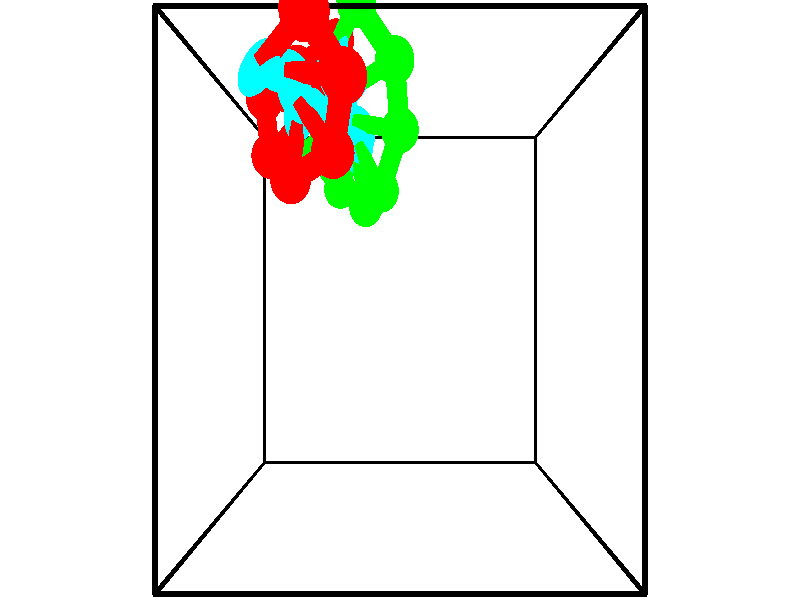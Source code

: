 // switches for output
#declare DRAW_BASES = 1; // possible values are 0, 1; only relevant for DNA ribbons
#declare DRAW_BASES_TYPE = 3; // possible values are 1, 2, 3; only relevant for DNA ribbons
#declare DRAW_FOG = 0; // set to 1 to enable fog

#include "colors.inc"

#include "transforms.inc"
background { rgb <1, 1, 1>}

#default {
   normal{
       ripples 0.25
       frequency 0.20
       turbulence 0.2
       lambda 5
   }
	finish {
		phong 0.1
		phong_size 40.
	}
}

// original window dimensions: 1024x640


// camera settings

camera {
	sky <-0, 1, 0>
	up <-0, 1, 0>
	right 1.6 * <1, 0, 0>
	location <2.5, 2.5, 11.1562>
	look_at <2.5, 2.5, 2.5>
	direction <0, 0, -8.6562>
	angle 67.0682
}


# declare cpy_camera_pos = <2.5, 2.5, 11.1562>;
# if (DRAW_FOG = 1)
fog {
	fog_type 2
	up vnormalize(cpy_camera_pos)
	color rgbt<1,1,1,0.3>
	distance 1e-5
	fog_alt 3e-3
	fog_offset 4
}
# end


// LIGHTS

# declare lum = 6;
global_settings {
	ambient_light rgb lum * <0.05, 0.05, 0.05>
	max_trace_level 15
}# declare cpy_direct_light_amount = 0.25;
light_source
{	1000 * <-1, -1, 1>,
	rgb lum * cpy_direct_light_amount
	parallel
}

light_source
{	1000 * <1, 1, -1>,
	rgb lum * cpy_direct_light_amount
	parallel
}

// strand 0

// nucleotide -1

// particle -1
sphere {
	<1.555450, 4.880008, 5.209325> 0.250000
	pigment { color rgbt <1,0,0,0> }
	no_shadow
}
cylinder {
	<1.260765, 4.661392, 5.050051>,  <1.083954, 4.530223, 4.954487>, 0.100000
	pigment { color rgbt <1,0,0,0> }
	no_shadow
}
cylinder {
	<1.260765, 4.661392, 5.050051>,  <1.555450, 4.880008, 5.209325>, 0.100000
	pigment { color rgbt <1,0,0,0> }
	no_shadow
}

// particle -1
sphere {
	<1.260765, 4.661392, 5.050051> 0.100000
	pigment { color rgbt <1,0,0,0> }
	no_shadow
}
sphere {
	0, 1
	scale<0.080000,0.200000,0.300000>
	matrix <0.465711, 0.016849, -0.884776,
		0.490274, -0.837264, 0.242116,
		-0.736712, -0.546539, -0.398184,
		1.039751, 4.497431, 4.930596>
	pigment { color rgbt <0,1,1,0> }
	no_shadow
}
cylinder {
	<1.899541, 4.490276, 4.718056>,  <1.555450, 4.880008, 5.209325>, 0.130000
	pigment { color rgbt <1,0,0,0> }
	no_shadow
}

// nucleotide -1

// particle -1
sphere {
	<1.899541, 4.490276, 4.718056> 0.250000
	pigment { color rgbt <1,0,0,0> }
	no_shadow
}
cylinder {
	<1.511269, 4.543205, 4.637785>,  <1.278305, 4.574963, 4.589623>, 0.100000
	pigment { color rgbt <1,0,0,0> }
	no_shadow
}
cylinder {
	<1.511269, 4.543205, 4.637785>,  <1.899541, 4.490276, 4.718056>, 0.100000
	pigment { color rgbt <1,0,0,0> }
	no_shadow
}

// particle -1
sphere {
	<1.511269, 4.543205, 4.637785> 0.100000
	pigment { color rgbt <1,0,0,0> }
	no_shadow
}
sphere {
	0, 1
	scale<0.080000,0.200000,0.300000>
	matrix <0.214017, 0.095665, -0.972134,
		-0.109440, -0.986579, -0.121180,
		-0.970680, 0.132324, -0.200675,
		1.220065, 4.582902, 4.577583>
	pigment { color rgbt <0,1,1,0> }
	no_shadow
}
cylinder {
	<1.723012, 3.919777, 4.173225>,  <1.899541, 4.490276, 4.718056>, 0.130000
	pigment { color rgbt <1,0,0,0> }
	no_shadow
}

// nucleotide -1

// particle -1
sphere {
	<1.723012, 3.919777, 4.173225> 0.250000
	pigment { color rgbt <1,0,0,0> }
	no_shadow
}
cylinder {
	<1.479385, 4.235863, 4.146097>,  <1.333209, 4.425514, 4.129820>, 0.100000
	pigment { color rgbt <1,0,0,0> }
	no_shadow
}
cylinder {
	<1.479385, 4.235863, 4.146097>,  <1.723012, 3.919777, 4.173225>, 0.100000
	pigment { color rgbt <1,0,0,0> }
	no_shadow
}

// particle -1
sphere {
	<1.479385, 4.235863, 4.146097> 0.100000
	pigment { color rgbt <1,0,0,0> }
	no_shadow
}
sphere {
	0, 1
	scale<0.080000,0.200000,0.300000>
	matrix <0.245834, 0.106794, -0.963411,
		-0.754057, -0.603455, -0.259306,
		-0.609067, 0.790213, -0.067821,
		1.296665, 4.472927, 4.125751>
	pigment { color rgbt <0,1,1,0> }
	no_shadow
}
cylinder {
	<1.136860, 3.746742, 3.635551>,  <1.723012, 3.919777, 4.173225>, 0.130000
	pigment { color rgbt <1,0,0,0> }
	no_shadow
}

// nucleotide -1

// particle -1
sphere {
	<1.136860, 3.746742, 3.635551> 0.250000
	pigment { color rgbt <1,0,0,0> }
	no_shadow
}
cylinder {
	<1.207794, 4.139809, 3.657172>,  <1.250354, 4.375648, 3.670144>, 0.100000
	pigment { color rgbt <1,0,0,0> }
	no_shadow
}
cylinder {
	<1.207794, 4.139809, 3.657172>,  <1.136860, 3.746742, 3.635551>, 0.100000
	pigment { color rgbt <1,0,0,0> }
	no_shadow
}

// particle -1
sphere {
	<1.207794, 4.139809, 3.657172> 0.100000
	pigment { color rgbt <1,0,0,0> }
	no_shadow
}
sphere {
	0, 1
	scale<0.080000,0.200000,0.300000>
	matrix <0.054629, 0.045009, -0.997492,
		-0.982633, 0.179842, -0.045701,
		0.177334, 0.982665, 0.054052,
		1.260994, 4.434608, 3.673387>
	pigment { color rgbt <0,1,1,0> }
	no_shadow
}
cylinder {
	<0.759614, 4.109056, 3.041313>,  <1.136860, 3.746742, 3.635551>, 0.130000
	pigment { color rgbt <1,0,0,0> }
	no_shadow
}

// nucleotide -1

// particle -1
sphere {
	<0.759614, 4.109056, 3.041313> 0.250000
	pigment { color rgbt <1,0,0,0> }
	no_shadow
}
cylinder {
	<1.043633, 4.363220, 3.162698>,  <1.214044, 4.515718, 3.235528>, 0.100000
	pigment { color rgbt <1,0,0,0> }
	no_shadow
}
cylinder {
	<1.043633, 4.363220, 3.162698>,  <0.759614, 4.109056, 3.041313>, 0.100000
	pigment { color rgbt <1,0,0,0> }
	no_shadow
}

// particle -1
sphere {
	<1.043633, 4.363220, 3.162698> 0.100000
	pigment { color rgbt <1,0,0,0> }
	no_shadow
}
sphere {
	0, 1
	scale<0.080000,0.200000,0.300000>
	matrix <0.165131, 0.268685, -0.948968,
		-0.684518, 0.723923, 0.085853,
		0.710047, 0.635409, 0.303462,
		1.256647, 4.553843, 3.253736>
	pigment { color rgbt <0,1,1,0> }
	no_shadow
}
cylinder {
	<0.619429, 4.820958, 2.784362>,  <0.759614, 4.109056, 3.041313>, 0.130000
	pigment { color rgbt <1,0,0,0> }
	no_shadow
}

// nucleotide -1

// particle -1
sphere {
	<0.619429, 4.820958, 2.784362> 0.250000
	pigment { color rgbt <1,0,0,0> }
	no_shadow
}
cylinder {
	<1.004654, 4.740250, 2.855694>,  <1.235789, 4.691824, 2.898493>, 0.100000
	pigment { color rgbt <1,0,0,0> }
	no_shadow
}
cylinder {
	<1.004654, 4.740250, 2.855694>,  <0.619429, 4.820958, 2.784362>, 0.100000
	pigment { color rgbt <1,0,0,0> }
	no_shadow
}

// particle -1
sphere {
	<1.004654, 4.740250, 2.855694> 0.100000
	pigment { color rgbt <1,0,0,0> }
	no_shadow
}
sphere {
	0, 1
	scale<0.080000,0.200000,0.300000>
	matrix <0.221364, 0.216115, -0.950943,
		0.153334, 0.955292, 0.252797,
		0.963061, -0.201772, 0.178329,
		1.293572, 4.679718, 2.909192>
	pigment { color rgbt <0,1,1,0> }
	no_shadow
}
cylinder {
	<1.020112, 5.314789, 2.424475>,  <0.619429, 4.820958, 2.784362>, 0.130000
	pigment { color rgbt <1,0,0,0> }
	no_shadow
}

// nucleotide -1

// particle -1
sphere {
	<1.020112, 5.314789, 2.424475> 0.250000
	pigment { color rgbt <1,0,0,0> }
	no_shadow
}
cylinder {
	<1.287384, 5.032539, 2.518821>,  <1.447747, 4.863190, 2.575429>, 0.100000
	pigment { color rgbt <1,0,0,0> }
	no_shadow
}
cylinder {
	<1.287384, 5.032539, 2.518821>,  <1.020112, 5.314789, 2.424475>, 0.100000
	pigment { color rgbt <1,0,0,0> }
	no_shadow
}

// particle -1
sphere {
	<1.287384, 5.032539, 2.518821> 0.100000
	pigment { color rgbt <1,0,0,0> }
	no_shadow
}
sphere {
	0, 1
	scale<0.080000,0.200000,0.300000>
	matrix <0.470292, 0.154925, -0.868806,
		0.576509, 0.691444, 0.435366,
		0.668179, -0.705623, 0.235865,
		1.487838, 4.820852, 2.589581>
	pigment { color rgbt <0,1,1,0> }
	no_shadow
}
cylinder {
	<1.584512, 5.623209, 2.433279>,  <1.020112, 5.314789, 2.424475>, 0.130000
	pigment { color rgbt <1,0,0,0> }
	no_shadow
}

// nucleotide -1

// particle -1
sphere {
	<1.584512, 5.623209, 2.433279> 0.250000
	pigment { color rgbt <1,0,0,0> }
	no_shadow
}
cylinder {
	<1.649620, 5.237198, 2.351080>,  <1.688685, 5.005591, 2.301760>, 0.100000
	pigment { color rgbt <1,0,0,0> }
	no_shadow
}
cylinder {
	<1.649620, 5.237198, 2.351080>,  <1.584512, 5.623209, 2.433279>, 0.100000
	pigment { color rgbt <1,0,0,0> }
	no_shadow
}

// particle -1
sphere {
	<1.649620, 5.237198, 2.351080> 0.100000
	pigment { color rgbt <1,0,0,0> }
	no_shadow
}
sphere {
	0, 1
	scale<0.080000,0.200000,0.300000>
	matrix <0.509752, 0.260577, -0.819910,
		0.844783, 0.028704, 0.534339,
		0.162771, -0.965026, -0.205499,
		1.698451, 4.947690, 2.289430>
	pigment { color rgbt <0,1,1,0> }
	no_shadow
}
// strand 1

// nucleotide -1

// particle -1
sphere {
	<1.209621, 5.152962, 1.218199> 0.250000
	pigment { color rgbt <0,1,0,0> }
	no_shadow
}
cylinder {
	<1.502602, 4.897232, 1.124578>,  <1.678390, 4.743794, 1.068406>, 0.100000
	pigment { color rgbt <0,1,0,0> }
	no_shadow
}
cylinder {
	<1.502602, 4.897232, 1.124578>,  <1.209621, 5.152962, 1.218199>, 0.100000
	pigment { color rgbt <0,1,0,0> }
	no_shadow
}

// particle -1
sphere {
	<1.502602, 4.897232, 1.124578> 0.100000
	pigment { color rgbt <0,1,0,0> }
	no_shadow
}
sphere {
	0, 1
	scale<0.080000,0.200000,0.300000>
	matrix <0.237869, -0.081803, 0.967847,
		-0.637915, -0.764573, 0.092159,
		0.732450, -0.639325, -0.234051,
		1.722337, 4.705435, 1.054363>
	pigment { color rgbt <0,1,1,0> }
	no_shadow
}
cylinder {
	<1.139044, 4.442151, 1.464839>,  <1.209621, 5.152962, 1.218199>, 0.130000
	pigment { color rgbt <0,1,0,0> }
	no_shadow
}

// nucleotide -1

// particle -1
sphere {
	<1.139044, 4.442151, 1.464839> 0.250000
	pigment { color rgbt <0,1,0,0> }
	no_shadow
}
cylinder {
	<1.518982, 4.559975, 1.422835>,  <1.746945, 4.630669, 1.397633>, 0.100000
	pigment { color rgbt <0,1,0,0> }
	no_shadow
}
cylinder {
	<1.518982, 4.559975, 1.422835>,  <1.139044, 4.442151, 1.464839>, 0.100000
	pigment { color rgbt <0,1,0,0> }
	no_shadow
}

// particle -1
sphere {
	<1.518982, 4.559975, 1.422835> 0.100000
	pigment { color rgbt <0,1,0,0> }
	no_shadow
}
sphere {
	0, 1
	scale<0.080000,0.200000,0.300000>
	matrix <0.137629, -0.092233, 0.986180,
		0.280805, -0.951171, -0.128147,
		0.949846, 0.294561, -0.105009,
		1.803936, 4.648343, 1.391333>
	pigment { color rgbt <0,1,1,0> }
	no_shadow
}
cylinder {
	<1.558809, 3.947554, 1.670202>,  <1.139044, 4.442151, 1.464839>, 0.130000
	pigment { color rgbt <0,1,0,0> }
	no_shadow
}

// nucleotide -1

// particle -1
sphere {
	<1.558809, 3.947554, 1.670202> 0.250000
	pigment { color rgbt <0,1,0,0> }
	no_shadow
}
cylinder {
	<1.751610, 4.293098, 1.728739>,  <1.867290, 4.500425, 1.763861>, 0.100000
	pigment { color rgbt <0,1,0,0> }
	no_shadow
}
cylinder {
	<1.751610, 4.293098, 1.728739>,  <1.558809, 3.947554, 1.670202>, 0.100000
	pigment { color rgbt <0,1,0,0> }
	no_shadow
}

// particle -1
sphere {
	<1.751610, 4.293098, 1.728739> 0.100000
	pigment { color rgbt <0,1,0,0> }
	no_shadow
}
sphere {
	0, 1
	scale<0.080000,0.200000,0.300000>
	matrix <0.256850, -0.299002, 0.919035,
		0.837676, -0.405389, -0.366003,
		0.482002, 0.863862, 0.146343,
		1.896210, 4.552257, 1.772642>
	pigment { color rgbt <0,1,1,0> }
	no_shadow
}
cylinder {
	<1.986022, 3.664630, 2.088551>,  <1.558809, 3.947554, 1.670202>, 0.130000
	pigment { color rgbt <0,1,0,0> }
	no_shadow
}

// nucleotide -1

// particle -1
sphere {
	<1.986022, 3.664630, 2.088551> 0.250000
	pigment { color rgbt <0,1,0,0> }
	no_shadow
}
cylinder {
	<1.912086, 4.053741, 2.144461>,  <1.867725, 4.287209, 2.178006>, 0.100000
	pigment { color rgbt <0,1,0,0> }
	no_shadow
}
cylinder {
	<1.912086, 4.053741, 2.144461>,  <1.986022, 3.664630, 2.088551>, 0.100000
	pigment { color rgbt <0,1,0,0> }
	no_shadow
}

// particle -1
sphere {
	<1.912086, 4.053741, 2.144461> 0.100000
	pigment { color rgbt <0,1,0,0> }
	no_shadow
}
sphere {
	0, 1
	scale<0.080000,0.200000,0.300000>
	matrix <-0.040479, -0.149639, 0.987912,
		0.981935, 0.176946, 0.067036,
		-0.184838, 0.972778, 0.139774,
		1.856635, 4.345575, 2.186393>
	pigment { color rgbt <0,1,1,0> }
	no_shadow
}
cylinder {
	<2.233505, 3.766011, 2.741898>,  <1.986022, 3.664630, 2.088551>, 0.130000
	pigment { color rgbt <0,1,0,0> }
	no_shadow
}

// nucleotide -1

// particle -1
sphere {
	<2.233505, 3.766011, 2.741898> 0.250000
	pigment { color rgbt <0,1,0,0> }
	no_shadow
}
cylinder {
	<2.037346, 4.108414, 2.676461>,  <1.919651, 4.313856, 2.637199>, 0.100000
	pigment { color rgbt <0,1,0,0> }
	no_shadow
}
cylinder {
	<2.037346, 4.108414, 2.676461>,  <2.233505, 3.766011, 2.741898>, 0.100000
	pigment { color rgbt <0,1,0,0> }
	no_shadow
}

// particle -1
sphere {
	<2.037346, 4.108414, 2.676461> 0.100000
	pigment { color rgbt <0,1,0,0> }
	no_shadow
}
sphere {
	0, 1
	scale<0.080000,0.200000,0.300000>
	matrix <-0.043241, 0.163582, 0.985582,
		0.870426, 0.490400, -0.043205,
		-0.490397, 0.856007, -0.163591,
		1.890227, 4.365216, 2.627384>
	pigment { color rgbt <0,1,1,0> }
	no_shadow
}
cylinder {
	<2.499663, 4.376340, 3.156250>,  <2.233505, 3.766011, 2.741898>, 0.130000
	pigment { color rgbt <0,1,0,0> }
	no_shadow
}

// nucleotide -1

// particle -1
sphere {
	<2.499663, 4.376340, 3.156250> 0.250000
	pigment { color rgbt <0,1,0,0> }
	no_shadow
}
cylinder {
	<2.115410, 4.452484, 3.075308>,  <1.884858, 4.498170, 3.026743>, 0.100000
	pigment { color rgbt <0,1,0,0> }
	no_shadow
}
cylinder {
	<2.115410, 4.452484, 3.075308>,  <2.499663, 4.376340, 3.156250>, 0.100000
	pigment { color rgbt <0,1,0,0> }
	no_shadow
}

// particle -1
sphere {
	<2.115410, 4.452484, 3.075308> 0.100000
	pigment { color rgbt <0,1,0,0> }
	no_shadow
}
sphere {
	0, 1
	scale<0.080000,0.200000,0.300000>
	matrix <-0.185042, 0.104889, 0.977117,
		0.207228, 0.976095, -0.065536,
		-0.960633, 0.190359, -0.202354,
		1.827220, 4.509592, 3.014602>
	pigment { color rgbt <0,1,1,0> }
	no_shadow
}
cylinder {
	<2.432400, 5.025917, 3.524795>,  <2.499663, 4.376340, 3.156250>, 0.130000
	pigment { color rgbt <0,1,0,0> }
	no_shadow
}

// nucleotide -1

// particle -1
sphere {
	<2.432400, 5.025917, 3.524795> 0.250000
	pigment { color rgbt <0,1,0,0> }
	no_shadow
}
cylinder {
	<2.073990, 4.859619, 3.462449>,  <1.858944, 4.759840, 3.425041>, 0.100000
	pigment { color rgbt <0,1,0,0> }
	no_shadow
}
cylinder {
	<2.073990, 4.859619, 3.462449>,  <2.432400, 5.025917, 3.524795>, 0.100000
	pigment { color rgbt <0,1,0,0> }
	no_shadow
}

// particle -1
sphere {
	<2.073990, 4.859619, 3.462449> 0.100000
	pigment { color rgbt <0,1,0,0> }
	no_shadow
}
sphere {
	0, 1
	scale<0.080000,0.200000,0.300000>
	matrix <-0.292952, 0.289782, 0.911156,
		-0.333641, 0.862080, -0.381445,
		-0.896026, -0.415744, -0.155865,
		1.805182, 4.734896, 3.415690>
	pigment { color rgbt <0,1,1,0> }
	no_shadow
}
cylinder {
	<1.954901, 5.612357, 3.587574>,  <2.432400, 5.025917, 3.524795>, 0.130000
	pigment { color rgbt <0,1,0,0> }
	no_shadow
}

// nucleotide -1

// particle -1
sphere {
	<1.954901, 5.612357, 3.587574> 0.250000
	pigment { color rgbt <0,1,0,0> }
	no_shadow
}
cylinder {
	<1.786842, 5.258942, 3.670363>,  <1.686007, 5.046893, 3.720037>, 0.100000
	pigment { color rgbt <0,1,0,0> }
	no_shadow
}
cylinder {
	<1.786842, 5.258942, 3.670363>,  <1.954901, 5.612357, 3.587574>, 0.100000
	pigment { color rgbt <0,1,0,0> }
	no_shadow
}

// particle -1
sphere {
	<1.786842, 5.258942, 3.670363> 0.100000
	pigment { color rgbt <0,1,0,0> }
	no_shadow
}
sphere {
	0, 1
	scale<0.080000,0.200000,0.300000>
	matrix <-0.474308, 0.408259, 0.779972,
		-0.773633, 0.229534, -0.590598,
		-0.420148, -0.883538, 0.206973,
		1.660798, 4.993880, 3.732455>
	pigment { color rgbt <0,1,1,0> }
	no_shadow
}
// box output
cylinder {
	<0.000000, 0.000000, 0.000000>,  <5.000000, 0.000000, 0.000000>, 0.025000
	pigment { color rgbt <0,0,0,0> }
	no_shadow
}
cylinder {
	<0.000000, 0.000000, 0.000000>,  <0.000000, 5.000000, 0.000000>, 0.025000
	pigment { color rgbt <0,0,0,0> }
	no_shadow
}
cylinder {
	<0.000000, 0.000000, 0.000000>,  <0.000000, 0.000000, 5.000000>, 0.025000
	pigment { color rgbt <0,0,0,0> }
	no_shadow
}
cylinder {
	<5.000000, 5.000000, 5.000000>,  <0.000000, 5.000000, 5.000000>, 0.025000
	pigment { color rgbt <0,0,0,0> }
	no_shadow
}
cylinder {
	<5.000000, 5.000000, 5.000000>,  <5.000000, 0.000000, 5.000000>, 0.025000
	pigment { color rgbt <0,0,0,0> }
	no_shadow
}
cylinder {
	<5.000000, 5.000000, 5.000000>,  <5.000000, 5.000000, 0.000000>, 0.025000
	pigment { color rgbt <0,0,0,0> }
	no_shadow
}
cylinder {
	<0.000000, 0.000000, 5.000000>,  <0.000000, 5.000000, 5.000000>, 0.025000
	pigment { color rgbt <0,0,0,0> }
	no_shadow
}
cylinder {
	<0.000000, 0.000000, 5.000000>,  <5.000000, 0.000000, 5.000000>, 0.025000
	pigment { color rgbt <0,0,0,0> }
	no_shadow
}
cylinder {
	<5.000000, 5.000000, 0.000000>,  <0.000000, 5.000000, 0.000000>, 0.025000
	pigment { color rgbt <0,0,0,0> }
	no_shadow
}
cylinder {
	<5.000000, 5.000000, 0.000000>,  <5.000000, 0.000000, 0.000000>, 0.025000
	pigment { color rgbt <0,0,0,0> }
	no_shadow
}
cylinder {
	<5.000000, 0.000000, 5.000000>,  <5.000000, 0.000000, 0.000000>, 0.025000
	pigment { color rgbt <0,0,0,0> }
	no_shadow
}
cylinder {
	<0.000000, 5.000000, 0.000000>,  <0.000000, 5.000000, 5.000000>, 0.025000
	pigment { color rgbt <0,0,0,0> }
	no_shadow
}
// end of box output
